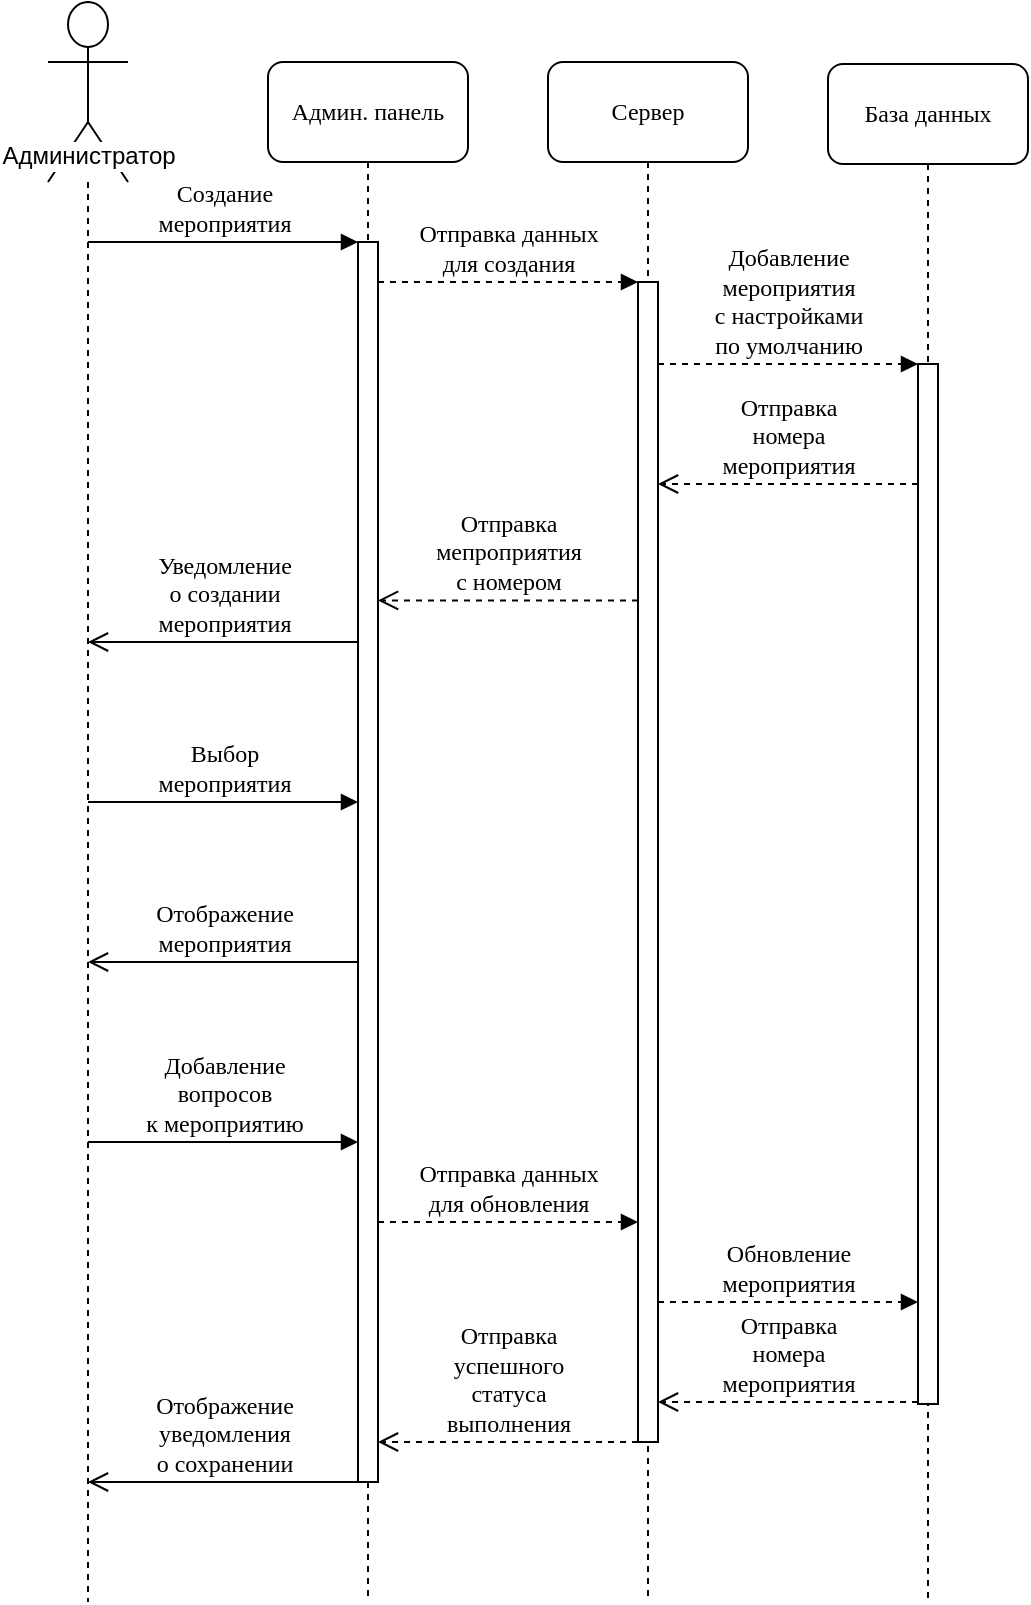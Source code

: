 <mxfile version="21.6.8" type="device" pages="2">
  <diagram name="Диаграмма 1" id="ndmiRCe8teFd3rXQoLC_">
    <mxGraphModel dx="714" dy="423" grid="1" gridSize="10" guides="1" tooltips="1" connect="1" arrows="1" fold="1" page="1" pageScale="1" pageWidth="827" pageHeight="1169" math="0" shadow="0">
      <root>
        <mxCell id="0zOb8TaqH8_n49DzM3s3-0" />
        <mxCell id="0zOb8TaqH8_n49DzM3s3-1" parent="0zOb8TaqH8_n49DzM3s3-0" />
        <mxCell id="0zOb8TaqH8_n49DzM3s3-2" value="Админ. панель" style="shape=umlLifeline;perimeter=lifelinePerimeter;whiteSpace=wrap;html=1;container=1;collapsible=0;recursiveResize=0;outlineConnect=0;rounded=1;shadow=0;comic=0;labelBackgroundColor=none;strokeWidth=1;fontFamily=Verdana;fontSize=12;align=center;size=50;" vertex="1" parent="0zOb8TaqH8_n49DzM3s3-1">
          <mxGeometry x="170" y="70" width="100" height="770" as="geometry" />
        </mxCell>
        <mxCell id="0zOb8TaqH8_n49DzM3s3-3" value="" style="html=1;points=[];perimeter=orthogonalPerimeter;rounded=0;shadow=0;comic=0;labelBackgroundColor=none;strokeWidth=1;fontFamily=Verdana;fontSize=12;align=center;" vertex="1" parent="0zOb8TaqH8_n49DzM3s3-2">
          <mxGeometry x="45" y="90" width="10" height="620" as="geometry" />
        </mxCell>
        <mxCell id="pYscWNy4qLFchUYIGiMH-4" value="Выбор&lt;br&gt;мероприятия" style="html=1;verticalAlign=bottom;endArrow=block;labelBackgroundColor=none;fontFamily=Verdana;fontSize=12;edgeStyle=elbowEdgeStyle;elbow=vertical;" edge="1" parent="0zOb8TaqH8_n49DzM3s3-2" source="0zOb8TaqH8_n49DzM3s3-5">
          <mxGeometry x="-0.0" relative="1" as="geometry">
            <mxPoint x="-90" y="370" as="sourcePoint" />
            <Array as="points">
              <mxPoint x="-20" y="370" />
            </Array>
            <mxPoint x="45" y="370" as="targetPoint" />
            <mxPoint as="offset" />
          </mxGeometry>
        </mxCell>
        <mxCell id="pYscWNy4qLFchUYIGiMH-1" value="Добавление&lt;br&gt;вопросов&lt;br&gt;к мероприятию" style="html=1;verticalAlign=bottom;endArrow=block;labelBackgroundColor=none;fontFamily=Verdana;fontSize=12;edgeStyle=elbowEdgeStyle;elbow=vertical;" edge="1" parent="0zOb8TaqH8_n49DzM3s3-2" source="0zOb8TaqH8_n49DzM3s3-5">
          <mxGeometry x="-0.0" relative="1" as="geometry">
            <mxPoint x="-90" y="540" as="sourcePoint" />
            <Array as="points">
              <mxPoint x="-20" y="540" />
            </Array>
            <mxPoint x="45" y="540" as="targetPoint" />
            <mxPoint as="offset" />
          </mxGeometry>
        </mxCell>
        <mxCell id="pYscWNy4qLFchUYIGiMH-6" value="Отображение&lt;br&gt;мероприятия" style="html=1;verticalAlign=bottom;endArrow=open;endSize=8;labelBackgroundColor=none;fontFamily=Verdana;fontSize=12;" edge="1" parent="0zOb8TaqH8_n49DzM3s3-2" target="0zOb8TaqH8_n49DzM3s3-5">
          <mxGeometry relative="1" as="geometry">
            <mxPoint x="-90" y="450" as="targetPoint" />
            <mxPoint x="45" y="450" as="sourcePoint" />
            <mxPoint as="offset" />
            <Array as="points">
              <mxPoint x="-20" y="450" />
            </Array>
          </mxGeometry>
        </mxCell>
        <mxCell id="pYscWNy4qLFchUYIGiMH-10" value="Отправка&lt;br&gt;успешного&lt;br&gt;статуса&lt;br&gt;выполнения" style="html=1;verticalAlign=bottom;endArrow=open;dashed=1;endSize=8;labelBackgroundColor=none;fontFamily=Verdana;fontSize=12;" edge="1" parent="0zOb8TaqH8_n49DzM3s3-2">
          <mxGeometry relative="1" as="geometry">
            <mxPoint x="55" y="690" as="targetPoint" />
            <mxPoint x="185" y="690" as="sourcePoint" />
            <Array as="points" />
          </mxGeometry>
        </mxCell>
        <mxCell id="pYscWNy4qLFchUYIGiMH-7" value="Отображение&lt;br&gt;уведомления&lt;br&gt;о сохранении" style="html=1;verticalAlign=bottom;endArrow=open;endSize=8;labelBackgroundColor=none;fontFamily=Verdana;fontSize=12;" edge="1" parent="0zOb8TaqH8_n49DzM3s3-2">
          <mxGeometry relative="1" as="geometry">
            <mxPoint x="-90" y="710" as="targetPoint" />
            <mxPoint x="45" y="710" as="sourcePoint" />
            <mxPoint as="offset" />
            <Array as="points">
              <mxPoint x="-20" y="710" />
            </Array>
          </mxGeometry>
        </mxCell>
        <mxCell id="0zOb8TaqH8_n49DzM3s3-4" value="" style="group" vertex="1" connectable="0" parent="0zOb8TaqH8_n49DzM3s3-1">
          <mxGeometry x="40" y="40" width="80" height="800" as="geometry" />
        </mxCell>
        <mxCell id="0zOb8TaqH8_n49DzM3s3-5" value="" style="shape=umlLifeline;perimeter=lifelinePerimeter;whiteSpace=wrap;html=1;container=1;dropTarget=0;collapsible=0;recursiveResize=0;outlineConnect=0;portConstraint=eastwest;newEdgeStyle={&quot;edgeStyle&quot;:&quot;elbowEdgeStyle&quot;,&quot;elbow&quot;:&quot;vertical&quot;,&quot;curved&quot;:0,&quot;rounded&quot;:0};participant=umlActor;size=90;" vertex="1" parent="0zOb8TaqH8_n49DzM3s3-4">
          <mxGeometry x="20" width="40" height="800" as="geometry" />
        </mxCell>
        <mxCell id="0zOb8TaqH8_n49DzM3s3-6" value="Администратор" style="text;align=center;fontStyle=0;verticalAlign=middle;spacingLeft=3;spacingRight=3;strokeColor=none;rotatable=0;points=[[0,0.5],[1,0.5]];portConstraint=eastwest;html=1;labelBackgroundColor=default;" vertex="1" parent="0zOb8TaqH8_n49DzM3s3-4">
          <mxGeometry y="60.466" width="80" height="33.159" as="geometry" />
        </mxCell>
        <mxCell id="0zOb8TaqH8_n49DzM3s3-7" value="Сервер" style="shape=umlLifeline;perimeter=lifelinePerimeter;whiteSpace=wrap;html=1;container=1;collapsible=0;recursiveResize=0;outlineConnect=0;rounded=1;shadow=0;comic=0;labelBackgroundColor=none;strokeWidth=1;fontFamily=Verdana;fontSize=12;align=center;size=50;" vertex="1" parent="0zOb8TaqH8_n49DzM3s3-1">
          <mxGeometry x="310" y="70" width="100" height="770" as="geometry" />
        </mxCell>
        <mxCell id="0zOb8TaqH8_n49DzM3s3-8" value="" style="html=1;points=[];perimeter=orthogonalPerimeter;rounded=0;shadow=0;comic=0;labelBackgroundColor=none;strokeWidth=1;fontFamily=Verdana;fontSize=12;align=center;" vertex="1" parent="0zOb8TaqH8_n49DzM3s3-7">
          <mxGeometry x="45" y="110" width="10" height="580" as="geometry" />
        </mxCell>
        <mxCell id="pYscWNy4qLFchUYIGiMH-2" value="Отправка данных&lt;br&gt;для обновления" style="html=1;verticalAlign=bottom;endArrow=block;labelBackgroundColor=none;fontFamily=Verdana;fontSize=12;edgeStyle=elbowEdgeStyle;elbow=horizontal;dashed=1;" edge="1" parent="0zOb8TaqH8_n49DzM3s3-7">
          <mxGeometry relative="1" as="geometry">
            <mxPoint x="-85" y="580" as="sourcePoint" />
            <Array as="points">
              <mxPoint x="-25" y="580" />
            </Array>
            <mxPoint x="45" y="580" as="targetPoint" />
          </mxGeometry>
        </mxCell>
        <mxCell id="0zOb8TaqH8_n49DzM3s3-9" value="База данных" style="shape=umlLifeline;perimeter=lifelinePerimeter;whiteSpace=wrap;html=1;container=1;collapsible=0;recursiveResize=0;outlineConnect=0;rounded=1;shadow=0;comic=0;labelBackgroundColor=none;strokeWidth=1;fontFamily=Verdana;fontSize=12;align=center;size=50;" vertex="1" parent="0zOb8TaqH8_n49DzM3s3-1">
          <mxGeometry x="450" y="71" width="100" height="769" as="geometry" />
        </mxCell>
        <mxCell id="0zOb8TaqH8_n49DzM3s3-10" value="" style="html=1;points=[];perimeter=orthogonalPerimeter;rounded=0;shadow=0;comic=0;labelBackgroundColor=none;strokeWidth=1;fontFamily=Verdana;fontSize=12;align=center;" vertex="1" parent="0zOb8TaqH8_n49DzM3s3-9">
          <mxGeometry x="45" y="150" width="10" height="520" as="geometry" />
        </mxCell>
        <mxCell id="pYscWNy4qLFchUYIGiMH-9" value="Отправка&lt;br&gt;номера&lt;br&gt;мероприятия" style="html=1;verticalAlign=bottom;endArrow=open;dashed=1;endSize=8;labelBackgroundColor=none;fontFamily=Verdana;fontSize=12;" edge="1" parent="0zOb8TaqH8_n49DzM3s3-9">
          <mxGeometry relative="1" as="geometry">
            <mxPoint x="-85" y="669" as="targetPoint" />
            <mxPoint x="45" y="669" as="sourcePoint" />
            <Array as="points" />
          </mxGeometry>
        </mxCell>
        <mxCell id="0zOb8TaqH8_n49DzM3s3-11" value="Отправка данных&lt;br&gt;для создания" style="html=1;verticalAlign=bottom;endArrow=block;labelBackgroundColor=none;fontFamily=Verdana;fontSize=12;edgeStyle=elbowEdgeStyle;elbow=horizontal;dashed=1;" edge="1" parent="0zOb8TaqH8_n49DzM3s3-1" source="0zOb8TaqH8_n49DzM3s3-3" target="0zOb8TaqH8_n49DzM3s3-8">
          <mxGeometry relative="1" as="geometry">
            <mxPoint x="240" y="180.0" as="sourcePoint" />
            <Array as="points">
              <mxPoint x="290" y="180" />
            </Array>
            <mxPoint x="374.5" y="180.0" as="targetPoint" />
          </mxGeometry>
        </mxCell>
        <mxCell id="0zOb8TaqH8_n49DzM3s3-12" value="Создание&lt;br&gt;мероприятия" style="html=1;verticalAlign=bottom;endArrow=block;labelBackgroundColor=none;fontFamily=Verdana;fontSize=12;edgeStyle=elbowEdgeStyle;elbow=vertical;" edge="1" parent="0zOb8TaqH8_n49DzM3s3-1" source="0zOb8TaqH8_n49DzM3s3-5" target="0zOb8TaqH8_n49DzM3s3-3">
          <mxGeometry x="-0.0" relative="1" as="geometry">
            <mxPoint x="80" y="170" as="sourcePoint" />
            <Array as="points">
              <mxPoint x="150" y="160" />
            </Array>
            <mxPoint x="220" y="170" as="targetPoint" />
            <mxPoint as="offset" />
          </mxGeometry>
        </mxCell>
        <mxCell id="0zOb8TaqH8_n49DzM3s3-13" value="Добавление&lt;br&gt;мероприятия&lt;br&gt;с настройками&lt;br&gt;по умолчанию" style="html=1;verticalAlign=bottom;endArrow=block;labelBackgroundColor=none;fontFamily=Verdana;fontSize=12;edgeStyle=elbowEdgeStyle;elbow=vertical;dashed=1;" edge="1" parent="0zOb8TaqH8_n49DzM3s3-1" source="0zOb8TaqH8_n49DzM3s3-8" target="0zOb8TaqH8_n49DzM3s3-10">
          <mxGeometry relative="1" as="geometry">
            <mxPoint x="365" y="221" as="sourcePoint" />
            <Array as="points">
              <mxPoint x="420" y="221" />
            </Array>
            <mxPoint x="490" y="221" as="targetPoint" />
          </mxGeometry>
        </mxCell>
        <mxCell id="0zOb8TaqH8_n49DzM3s3-14" value="Отправка&lt;br&gt;номера&lt;br&gt;мероприятия" style="html=1;verticalAlign=bottom;endArrow=open;dashed=1;endSize=8;labelBackgroundColor=none;fontFamily=Verdana;fontSize=12;" edge="1" parent="0zOb8TaqH8_n49DzM3s3-1" source="0zOb8TaqH8_n49DzM3s3-10">
          <mxGeometry relative="1" as="geometry">
            <mxPoint x="365" y="281" as="targetPoint" />
            <mxPoint x="480" y="251" as="sourcePoint" />
            <Array as="points" />
          </mxGeometry>
        </mxCell>
        <mxCell id="0zOb8TaqH8_n49DzM3s3-15" value="Отправка&lt;br&gt;мепроприятия&lt;br&gt;с номером" style="html=1;verticalAlign=bottom;endArrow=open;endSize=8;labelBackgroundColor=none;fontFamily=Verdana;fontSize=12;dashed=1;" edge="1" parent="0zOb8TaqH8_n49DzM3s3-1" source="0zOb8TaqH8_n49DzM3s3-8" target="0zOb8TaqH8_n49DzM3s3-3">
          <mxGeometry relative="1" as="geometry">
            <mxPoint x="230" y="339.2" as="targetPoint" />
            <mxPoint x="360" y="339.2" as="sourcePoint" />
            <mxPoint as="offset" />
            <Array as="points">
              <mxPoint x="295" y="339.2" />
            </Array>
          </mxGeometry>
        </mxCell>
        <mxCell id="0zOb8TaqH8_n49DzM3s3-16" value="Уведомление&lt;br&gt;о создании&lt;br&gt;мероприятия" style="html=1;verticalAlign=bottom;endArrow=open;endSize=8;labelBackgroundColor=none;fontFamily=Verdana;fontSize=12;" edge="1" parent="0zOb8TaqH8_n49DzM3s3-1" source="0zOb8TaqH8_n49DzM3s3-3" target="0zOb8TaqH8_n49DzM3s3-5">
          <mxGeometry relative="1" as="geometry">
            <mxPoint x="80" y="349" as="targetPoint" />
            <mxPoint x="210" y="349" as="sourcePoint" />
            <mxPoint as="offset" />
            <Array as="points">
              <mxPoint x="150" y="360" />
            </Array>
          </mxGeometry>
        </mxCell>
        <mxCell id="pYscWNy4qLFchUYIGiMH-3" value="Обновление&lt;br&gt;мероприятия" style="html=1;verticalAlign=bottom;endArrow=block;labelBackgroundColor=none;fontFamily=Verdana;fontSize=12;edgeStyle=elbowEdgeStyle;elbow=horizontal;dashed=1;" edge="1" parent="0zOb8TaqH8_n49DzM3s3-1" source="0zOb8TaqH8_n49DzM3s3-8" target="0zOb8TaqH8_n49DzM3s3-10">
          <mxGeometry relative="1" as="geometry">
            <mxPoint x="365" y="690" as="sourcePoint" />
            <Array as="points">
              <mxPoint x="425" y="690" />
            </Array>
            <mxPoint x="495" y="690" as="targetPoint" />
          </mxGeometry>
        </mxCell>
      </root>
    </mxGraphModel>
  </diagram>
  <diagram id="Mt55D-iGhozeHAfIItsf" name="Диаграмма 2">
    <mxGraphModel dx="1295" dy="768" grid="1" gridSize="10" guides="1" tooltips="1" connect="1" arrows="1" fold="1" page="1" pageScale="1" pageWidth="827" pageHeight="1169" math="0" shadow="0">
      <root>
        <mxCell id="0" />
        <mxCell id="1" parent="0" />
        <mxCell id="LqS7iihvPgykz7ajIJSf-1" value="Клиент (Telegram)" style="shape=umlLifeline;perimeter=lifelinePerimeter;whiteSpace=wrap;html=1;container=1;collapsible=0;recursiveResize=0;outlineConnect=0;rounded=1;shadow=0;comic=0;labelBackgroundColor=none;strokeWidth=1;fontFamily=Verdana;fontSize=12;align=center;size=50;" vertex="1" parent="1">
          <mxGeometry x="170" y="70" width="100" height="330" as="geometry" />
        </mxCell>
        <mxCell id="LqS7iihvPgykz7ajIJSf-2" value="" style="html=1;points=[];perimeter=orthogonalPerimeter;rounded=0;shadow=0;comic=0;labelBackgroundColor=none;strokeWidth=1;fontFamily=Verdana;fontSize=12;align=center;" vertex="1" parent="LqS7iihvPgykz7ajIJSf-1">
          <mxGeometry x="45" y="90" width="10" height="210" as="geometry" />
        </mxCell>
        <mxCell id="LqS7iihvPgykz7ajIJSf-3" value="" style="group" vertex="1" connectable="0" parent="1">
          <mxGeometry x="40" y="40" width="80" height="360" as="geometry" />
        </mxCell>
        <mxCell id="LqS7iihvPgykz7ajIJSf-4" value="" style="shape=umlLifeline;perimeter=lifelinePerimeter;whiteSpace=wrap;html=1;container=1;dropTarget=0;collapsible=0;recursiveResize=0;outlineConnect=0;portConstraint=eastwest;newEdgeStyle={&quot;edgeStyle&quot;:&quot;elbowEdgeStyle&quot;,&quot;elbow&quot;:&quot;vertical&quot;,&quot;curved&quot;:0,&quot;rounded&quot;:0};participant=umlActor;size=90;" vertex="1" parent="LqS7iihvPgykz7ajIJSf-3">
          <mxGeometry x="20" width="40" height="360" as="geometry" />
        </mxCell>
        <mxCell id="LqS7iihvPgykz7ajIJSf-5" value="Пользователь" style="text;align=center;fontStyle=0;verticalAlign=middle;spacingLeft=3;spacingRight=3;strokeColor=none;rotatable=0;points=[[0,0.5],[1,0.5]];portConstraint=eastwest;html=1;labelBackgroundColor=default;" vertex="1" parent="LqS7iihvPgykz7ajIJSf-3">
          <mxGeometry y="79.997" width="80" height="14.922" as="geometry" />
        </mxCell>
        <mxCell id="LqS7iihvPgykz7ajIJSf-6" value="Сервер" style="shape=umlLifeline;perimeter=lifelinePerimeter;whiteSpace=wrap;html=1;container=1;collapsible=0;recursiveResize=0;outlineConnect=0;rounded=1;shadow=0;comic=0;labelBackgroundColor=none;strokeWidth=1;fontFamily=Verdana;fontSize=12;align=center;size=50;" vertex="1" parent="1">
          <mxGeometry x="310" y="70" width="100" height="330" as="geometry" />
        </mxCell>
        <mxCell id="LqS7iihvPgykz7ajIJSf-7" value="" style="html=1;points=[];perimeter=orthogonalPerimeter;rounded=0;shadow=0;comic=0;labelBackgroundColor=none;strokeWidth=1;fontFamily=Verdana;fontSize=12;align=center;" vertex="1" parent="LqS7iihvPgykz7ajIJSf-6">
          <mxGeometry x="45" y="110" width="10" height="170" as="geometry" />
        </mxCell>
        <mxCell id="LqS7iihvPgykz7ajIJSf-15" value="База данных" style="shape=umlLifeline;perimeter=lifelinePerimeter;whiteSpace=wrap;html=1;container=1;collapsible=0;recursiveResize=0;outlineConnect=0;rounded=1;shadow=0;comic=0;labelBackgroundColor=none;strokeWidth=1;fontFamily=Verdana;fontSize=12;align=center;size=50;" vertex="1" parent="1">
          <mxGeometry x="450" y="71" width="100" height="329" as="geometry" />
        </mxCell>
        <mxCell id="LqS7iihvPgykz7ajIJSf-16" value="" style="html=1;points=[];perimeter=orthogonalPerimeter;rounded=0;shadow=0;comic=0;labelBackgroundColor=none;strokeWidth=1;fontFamily=Verdana;fontSize=12;align=center;" vertex="1" parent="LqS7iihvPgykz7ajIJSf-15">
          <mxGeometry x="45" y="150" width="10" height="60" as="geometry" />
        </mxCell>
        <mxCell id="LqS7iihvPgykz7ajIJSf-17" value="Отправка данных" style="html=1;verticalAlign=bottom;endArrow=block;labelBackgroundColor=none;fontFamily=Verdana;fontSize=12;edgeStyle=elbowEdgeStyle;elbow=vertical;" edge="1" parent="1" source="LqS7iihvPgykz7ajIJSf-2" target="LqS7iihvPgykz7ajIJSf-7">
          <mxGeometry relative="1" as="geometry">
            <mxPoint x="240" y="180.0" as="sourcePoint" />
            <Array as="points">
              <mxPoint x="290" y="180" />
            </Array>
            <mxPoint x="374.5" y="180.0" as="targetPoint" />
          </mxGeometry>
        </mxCell>
        <mxCell id="LqS7iihvPgykz7ajIJSf-18" value="Запрос&lt;br&gt;собственных броней" style="html=1;verticalAlign=bottom;endArrow=block;labelBackgroundColor=none;fontFamily=Verdana;fontSize=12;edgeStyle=elbowEdgeStyle;elbow=vertical;" edge="1" parent="1" source="LqS7iihvPgykz7ajIJSf-4" target="LqS7iihvPgykz7ajIJSf-2">
          <mxGeometry relative="1" as="geometry">
            <mxPoint x="80" y="170" as="sourcePoint" />
            <Array as="points">
              <mxPoint x="150" y="160" />
            </Array>
            <mxPoint x="220" y="170" as="targetPoint" />
            <mxPoint as="offset" />
          </mxGeometry>
        </mxCell>
        <mxCell id="LqS7iihvPgykz7ajIJSf-20" value="Запрос броней&lt;br&gt;по мероприятию и&lt;br&gt;по пользователю" style="html=1;verticalAlign=bottom;endArrow=block;labelBackgroundColor=none;fontFamily=Verdana;fontSize=12;edgeStyle=elbowEdgeStyle;elbow=vertical;" edge="1" parent="1" source="LqS7iihvPgykz7ajIJSf-7" target="LqS7iihvPgykz7ajIJSf-16">
          <mxGeometry relative="1" as="geometry">
            <mxPoint x="365" y="221" as="sourcePoint" />
            <Array as="points">
              <mxPoint x="420" y="221" />
            </Array>
            <mxPoint x="490" y="221" as="targetPoint" />
          </mxGeometry>
        </mxCell>
        <mxCell id="LqS7iihvPgykz7ajIJSf-21" value="Список броней" style="html=1;verticalAlign=bottom;endArrow=open;dashed=1;endSize=8;labelBackgroundColor=none;fontFamily=Verdana;fontSize=12;" edge="1" parent="1" source="LqS7iihvPgykz7ajIJSf-16">
          <mxGeometry relative="1" as="geometry">
            <mxPoint x="365" y="281" as="targetPoint" />
            <mxPoint x="480" y="251" as="sourcePoint" />
            <Array as="points">
              <mxPoint x="430" y="281" />
            </Array>
          </mxGeometry>
        </mxCell>
        <mxCell id="LqS7iihvPgykz7ajIJSf-26" value="Отправка&lt;br&gt;в текстовом виде" style="html=1;verticalAlign=bottom;endArrow=open;endSize=8;labelBackgroundColor=none;fontFamily=Verdana;fontSize=12;dashed=1;" edge="1" parent="1" source="LqS7iihvPgykz7ajIJSf-7" target="LqS7iihvPgykz7ajIJSf-2">
          <mxGeometry relative="1" as="geometry">
            <mxPoint x="230" y="339.2" as="targetPoint" />
            <mxPoint x="360" y="339.2" as="sourcePoint" />
            <mxPoint as="offset" />
            <Array as="points">
              <mxPoint x="295" y="339.2" />
            </Array>
          </mxGeometry>
        </mxCell>
        <mxCell id="LqS7iihvPgykz7ajIJSf-27" value="Отображение&lt;br&gt;в виде сообщения" style="html=1;verticalAlign=bottom;endArrow=open;endSize=8;labelBackgroundColor=none;fontFamily=Verdana;fontSize=12;" edge="1" parent="1" source="LqS7iihvPgykz7ajIJSf-2" target="LqS7iihvPgykz7ajIJSf-4">
          <mxGeometry relative="1" as="geometry">
            <mxPoint x="80" y="349" as="targetPoint" />
            <mxPoint x="210" y="349" as="sourcePoint" />
            <mxPoint as="offset" />
            <Array as="points">
              <mxPoint x="150" y="360" />
            </Array>
          </mxGeometry>
        </mxCell>
      </root>
    </mxGraphModel>
  </diagram>
</mxfile>
